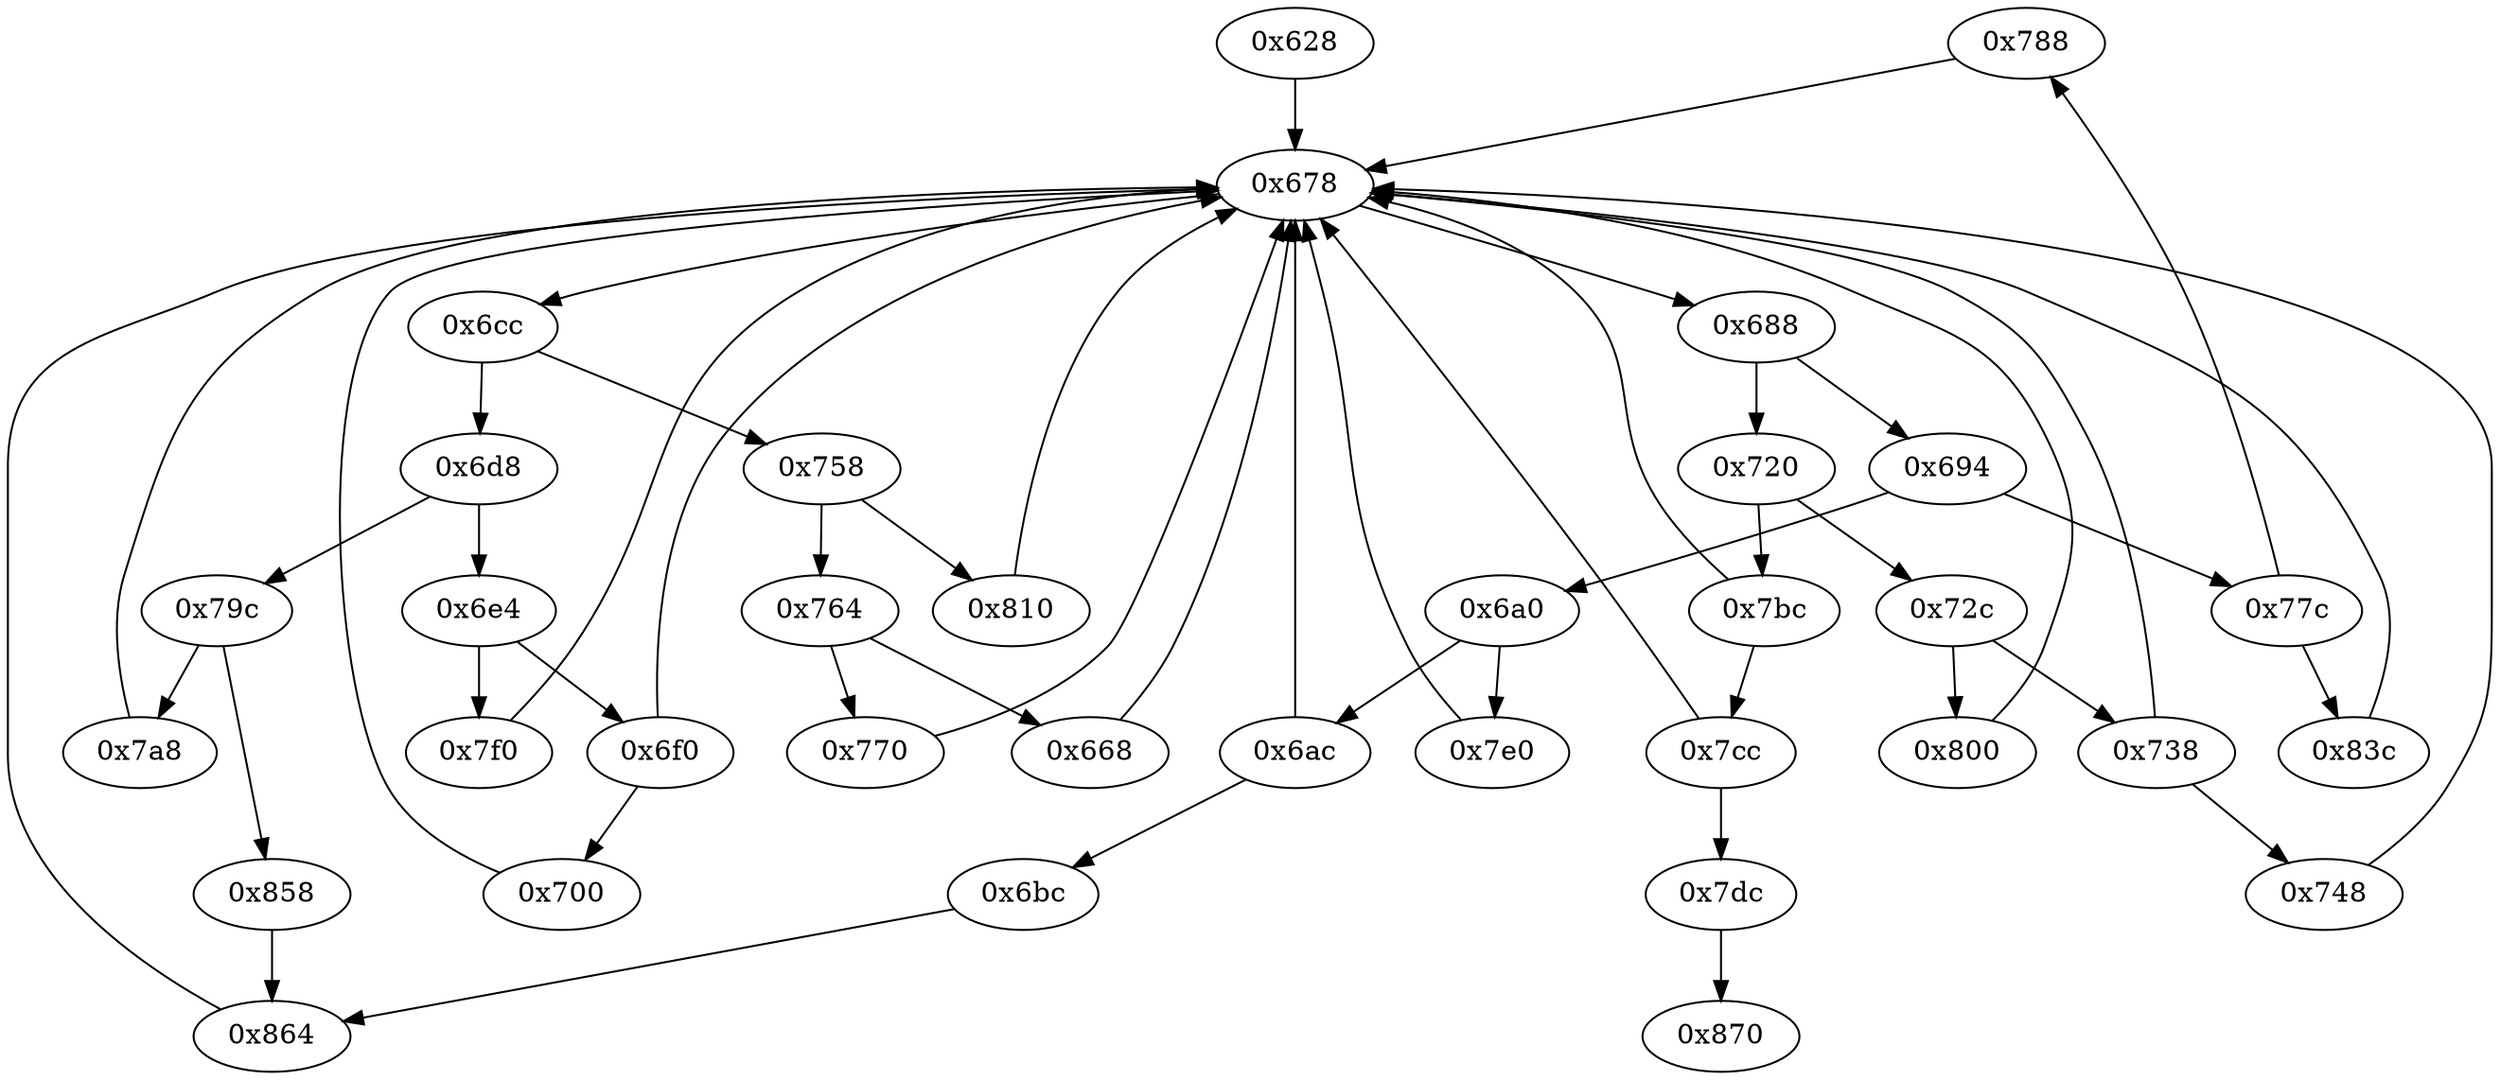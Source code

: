 strict digraph "" {
	"0x788"	 [opcode="[u'ldr', u'cmp', u'mov', u'mov', u'b']"];
	"0x678"	 [opcode="[u'mov', u'ldr', u'cmp', u'b']"];
	"0x788" -> "0x678";
	"0x7bc"	 [opcode="[u'ldr', u'cmp', u'mov', u'b']"];
	"0x7bc" -> "0x678";
	"0x7cc"	 [opcode="[u'ldr', u'cmp', u'mov', u'b']"];
	"0x7bc" -> "0x7cc";
	"0x864"	 [opcode="[u'cmp', u'mov', u'b']"];
	"0x864" -> "0x678";
	"0x6a0"	 [opcode="[u'ldr', u'cmp', u'b']"];
	"0x7e0"	 [opcode="[u'mov', u'bl', u'ldr', u'b']"];
	"0x6a0" -> "0x7e0";
	"0x6ac"	 [opcode="[u'ldr', u'cmp', u'mov', u'b']"];
	"0x6a0" -> "0x6ac";
	"0x7a8"	 [opcode="[u'ldr', u'cmp', u'mov', u'mov', u'b']"];
	"0x7a8" -> "0x678";
	"0x79c"	 [opcode="[u'ldr', u'cmp', u'b']"];
	"0x79c" -> "0x7a8";
	"0x858"	 [opcode="[u'ldrb', u'ldr', u'ldr']"];
	"0x79c" -> "0x858";
	"0x6e4"	 [opcode="[u'ldr', u'cmp', u'b']"];
	"0x6f0"	 [opcode="[u'ldr', u'cmp', u'mov', u'b']"];
	"0x6e4" -> "0x6f0";
	"0x7f0"	 [opcode="[u'mov', u'bl', u'ldr', u'b']"];
	"0x6e4" -> "0x7f0";
	"0x800"	 [opcode="[u'mov', u'bl', u'ldr', u'b']"];
	"0x800" -> "0x678";
	"0x738"	 [opcode="[u'ldr', u'cmp', u'mov', u'b']"];
	"0x738" -> "0x678";
	"0x748"	 [opcode="[u'mov', u'bl', u'ldr', u'b']"];
	"0x738" -> "0x748";
	"0x688"	 [opcode="[u'ldr', u'cmp', u'b']"];
	"0x678" -> "0x688";
	"0x6cc"	 [opcode="[u'ldr', u'cmp', u'b']"];
	"0x678" -> "0x6cc";
	"0x7e0" -> "0x678";
	"0x758"	 [opcode="[u'ldr', u'cmp', u'b']"];
	"0x764"	 [opcode="[u'ldr', u'cmp', u'b']"];
	"0x758" -> "0x764";
	"0x810"	 [opcode="[u'ldr', u'ldr', u'ldrb', u'str', u'ldr', u'cmp', u'mov', u'mov', u'strb', u'ldr', u'b']"];
	"0x758" -> "0x810";
	"0x770"	 [opcode="[u'str', u'ldr', u'b']"];
	"0x770" -> "0x678";
	"0x7dc"	 [opcode="[u'b']"];
	"0x870"	 [opcode="[u'mov', u'sub', u'pop']"];
	"0x7dc" -> "0x870";
	"0x6bc"	 [opcode="[u'ldrb', u'ldr', u'ldr', u'b']"];
	"0x6bc" -> "0x864";
	"0x83c"	 [opcode="[u'ldr', u'ldr', u'smull', u'add', u'str', u'ldr', u'b']"];
	"0x83c" -> "0x678";
	"0x694"	 [opcode="[u'ldr', u'cmp', u'b']"];
	"0x688" -> "0x694";
	"0x720"	 [opcode="[u'ldr', u'cmp', u'b']"];
	"0x688" -> "0x720";
	"0x6ac" -> "0x678";
	"0x6ac" -> "0x6bc";
	"0x694" -> "0x6a0";
	"0x77c"	 [opcode="[u'ldr', u'cmp', u'b']"];
	"0x694" -> "0x77c";
	"0x7cc" -> "0x678";
	"0x7cc" -> "0x7dc";
	"0x700"	 [opcode="[u'ldr', u'ldr', u'cmp', u'mov', u'mov', u'strb', u'ldr', u'b']"];
	"0x700" -> "0x678";
	"0x6f0" -> "0x678";
	"0x6f0" -> "0x700";
	"0x7f0" -> "0x678";
	"0x6d8"	 [opcode="[u'ldr', u'cmp', u'b']"];
	"0x6d8" -> "0x79c";
	"0x6d8" -> "0x6e4";
	"0x764" -> "0x770";
	"0x668"	 [opcode="[u'ldr', u'cmp', u'mov', u'mov']"];
	"0x764" -> "0x668";
	"0x858" -> "0x864";
	"0x72c"	 [opcode="[u'ldr', u'cmp', u'b']"];
	"0x72c" -> "0x800";
	"0x72c" -> "0x738";
	"0x810" -> "0x678";
	"0x77c" -> "0x788";
	"0x77c" -> "0x83c";
	"0x668" -> "0x678";
	"0x720" -> "0x7bc";
	"0x720" -> "0x72c";
	"0x628"	 [opcode="[u'push', u'add', u'sub', u'ldr', u'add', u'ldr', u'ldr', u'ldr', u'add', u'ldr', u'add', u'ldr', u'add', u'ldr', u'add', u'b']"];
	"0x628" -> "0x678";
	"0x748" -> "0x678";
	"0x6cc" -> "0x758";
	"0x6cc" -> "0x6d8";
}
